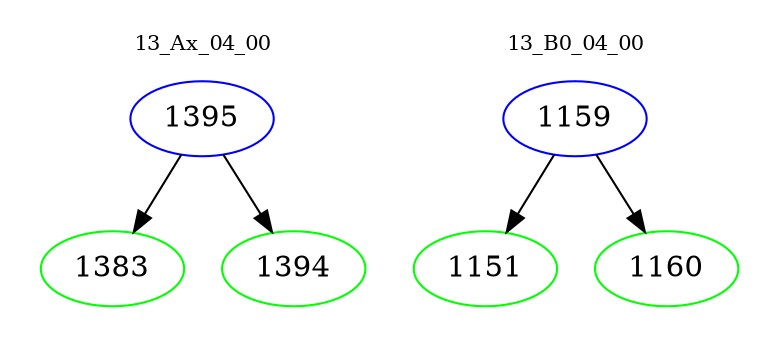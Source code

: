 digraph{
subgraph cluster_0 {
color = white
label = "13_Ax_04_00";
fontsize=10;
T0_1395 [label="1395", color="blue"]
T0_1395 -> T0_1383 [color="black"]
T0_1383 [label="1383", color="green"]
T0_1395 -> T0_1394 [color="black"]
T0_1394 [label="1394", color="green"]
}
subgraph cluster_1 {
color = white
label = "13_B0_04_00";
fontsize=10;
T1_1159 [label="1159", color="blue"]
T1_1159 -> T1_1151 [color="black"]
T1_1151 [label="1151", color="green"]
T1_1159 -> T1_1160 [color="black"]
T1_1160 [label="1160", color="green"]
}
}
